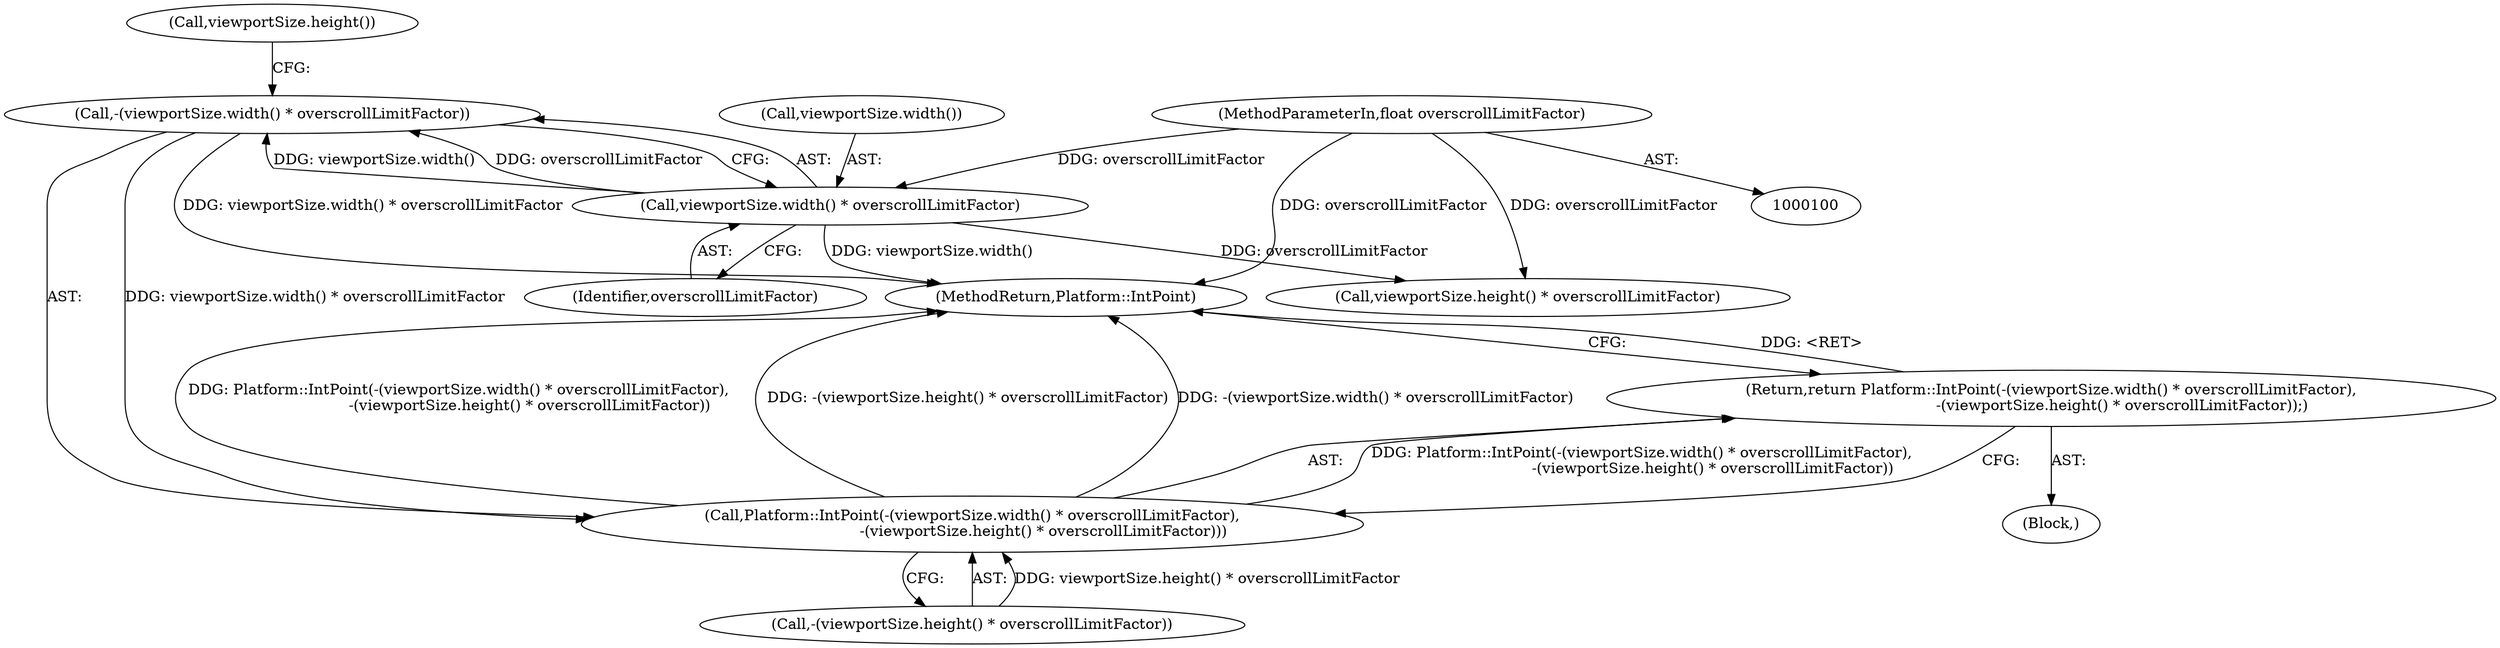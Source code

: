 digraph "1_Chrome_3057be01bcbbd1d0938afb489e18f2ca6d9b8229_1@del" {
"1000109" [label="(Call,-(viewportSize.width() * overscrollLimitFactor))"];
"1000110" [label="(Call,viewportSize.width() * overscrollLimitFactor)"];
"1000102" [label="(MethodParameterIn,float overscrollLimitFactor)"];
"1000108" [label="(Call,Platform::IntPoint(-(viewportSize.width() * overscrollLimitFactor),\n                              -(viewportSize.height() * overscrollLimitFactor)))"];
"1000107" [label="(Return,return Platform::IntPoint(-(viewportSize.width() * overscrollLimitFactor),\n                              -(viewportSize.height() * overscrollLimitFactor));)"];
"1000115" [label="(Call,viewportSize.height())"];
"1000102" [label="(MethodParameterIn,float overscrollLimitFactor)"];
"1000111" [label="(Call,viewportSize.width())"];
"1000117" [label="(MethodReturn,Platform::IntPoint)"];
"1000107" [label="(Return,return Platform::IntPoint(-(viewportSize.width() * overscrollLimitFactor),\n                              -(viewportSize.height() * overscrollLimitFactor));)"];
"1000114" [label="(Call,viewportSize.height() * overscrollLimitFactor)"];
"1000103" [label="(Block,)"];
"1000108" [label="(Call,Platform::IntPoint(-(viewportSize.width() * overscrollLimitFactor),\n                              -(viewportSize.height() * overscrollLimitFactor)))"];
"1000113" [label="(Call,-(viewportSize.height() * overscrollLimitFactor))"];
"1000110" [label="(Call,viewportSize.width() * overscrollLimitFactor)"];
"1000109" [label="(Call,-(viewportSize.width() * overscrollLimitFactor))"];
"1000112" [label="(Identifier,overscrollLimitFactor)"];
"1000109" -> "1000108"  [label="AST: "];
"1000109" -> "1000110"  [label="CFG: "];
"1000110" -> "1000109"  [label="AST: "];
"1000115" -> "1000109"  [label="CFG: "];
"1000109" -> "1000117"  [label="DDG: viewportSize.width() * overscrollLimitFactor"];
"1000109" -> "1000108"  [label="DDG: viewportSize.width() * overscrollLimitFactor"];
"1000110" -> "1000109"  [label="DDG: viewportSize.width()"];
"1000110" -> "1000109"  [label="DDG: overscrollLimitFactor"];
"1000110" -> "1000112"  [label="CFG: "];
"1000111" -> "1000110"  [label="AST: "];
"1000112" -> "1000110"  [label="AST: "];
"1000110" -> "1000117"  [label="DDG: viewportSize.width()"];
"1000102" -> "1000110"  [label="DDG: overscrollLimitFactor"];
"1000110" -> "1000114"  [label="DDG: overscrollLimitFactor"];
"1000102" -> "1000100"  [label="AST: "];
"1000102" -> "1000117"  [label="DDG: overscrollLimitFactor"];
"1000102" -> "1000114"  [label="DDG: overscrollLimitFactor"];
"1000108" -> "1000107"  [label="AST: "];
"1000108" -> "1000113"  [label="CFG: "];
"1000113" -> "1000108"  [label="AST: "];
"1000107" -> "1000108"  [label="CFG: "];
"1000108" -> "1000117"  [label="DDG: Platform::IntPoint(-(viewportSize.width() * overscrollLimitFactor),\n                              -(viewportSize.height() * overscrollLimitFactor))"];
"1000108" -> "1000117"  [label="DDG: -(viewportSize.height() * overscrollLimitFactor)"];
"1000108" -> "1000117"  [label="DDG: -(viewportSize.width() * overscrollLimitFactor)"];
"1000108" -> "1000107"  [label="DDG: Platform::IntPoint(-(viewportSize.width() * overscrollLimitFactor),\n                              -(viewportSize.height() * overscrollLimitFactor))"];
"1000113" -> "1000108"  [label="DDG: viewportSize.height() * overscrollLimitFactor"];
"1000107" -> "1000103"  [label="AST: "];
"1000117" -> "1000107"  [label="CFG: "];
"1000107" -> "1000117"  [label="DDG: <RET>"];
}

